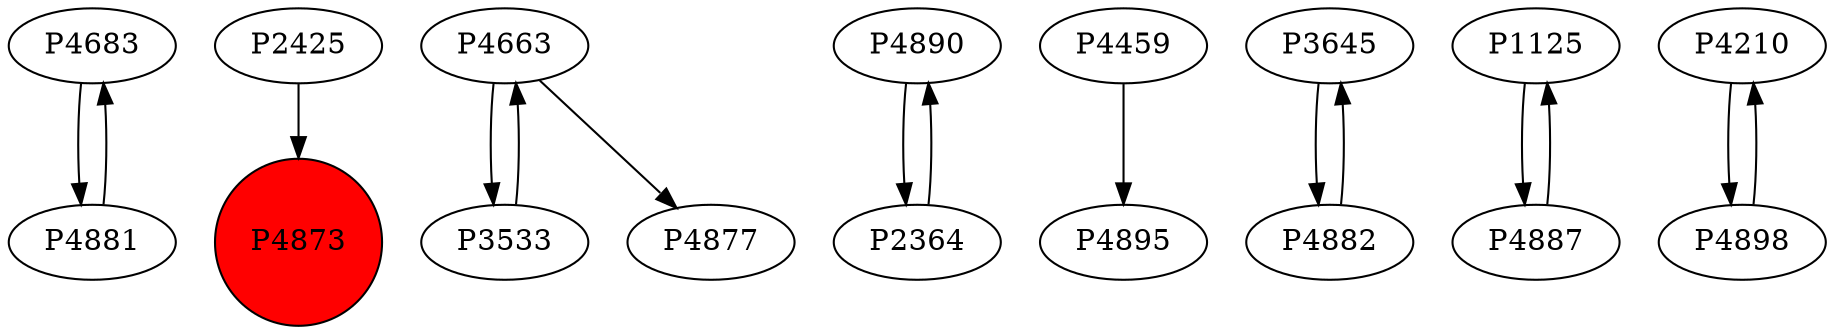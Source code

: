 digraph {
	P4683 -> P4881
	P2425 -> P4873
	P4663 -> P3533
	P4890 -> P2364
	P4881 -> P4683
	P4459 -> P4895
	P3533 -> P4663
	P3645 -> P4882
	P2364 -> P4890
	P1125 -> P4887
	P4887 -> P1125
	P4882 -> P3645
	P4663 -> P4877
	P4210 -> P4898
	P4898 -> P4210
	P4873 [shape=circle]
	P4873 [style=filled]
	P4873 [fillcolor=red]
}